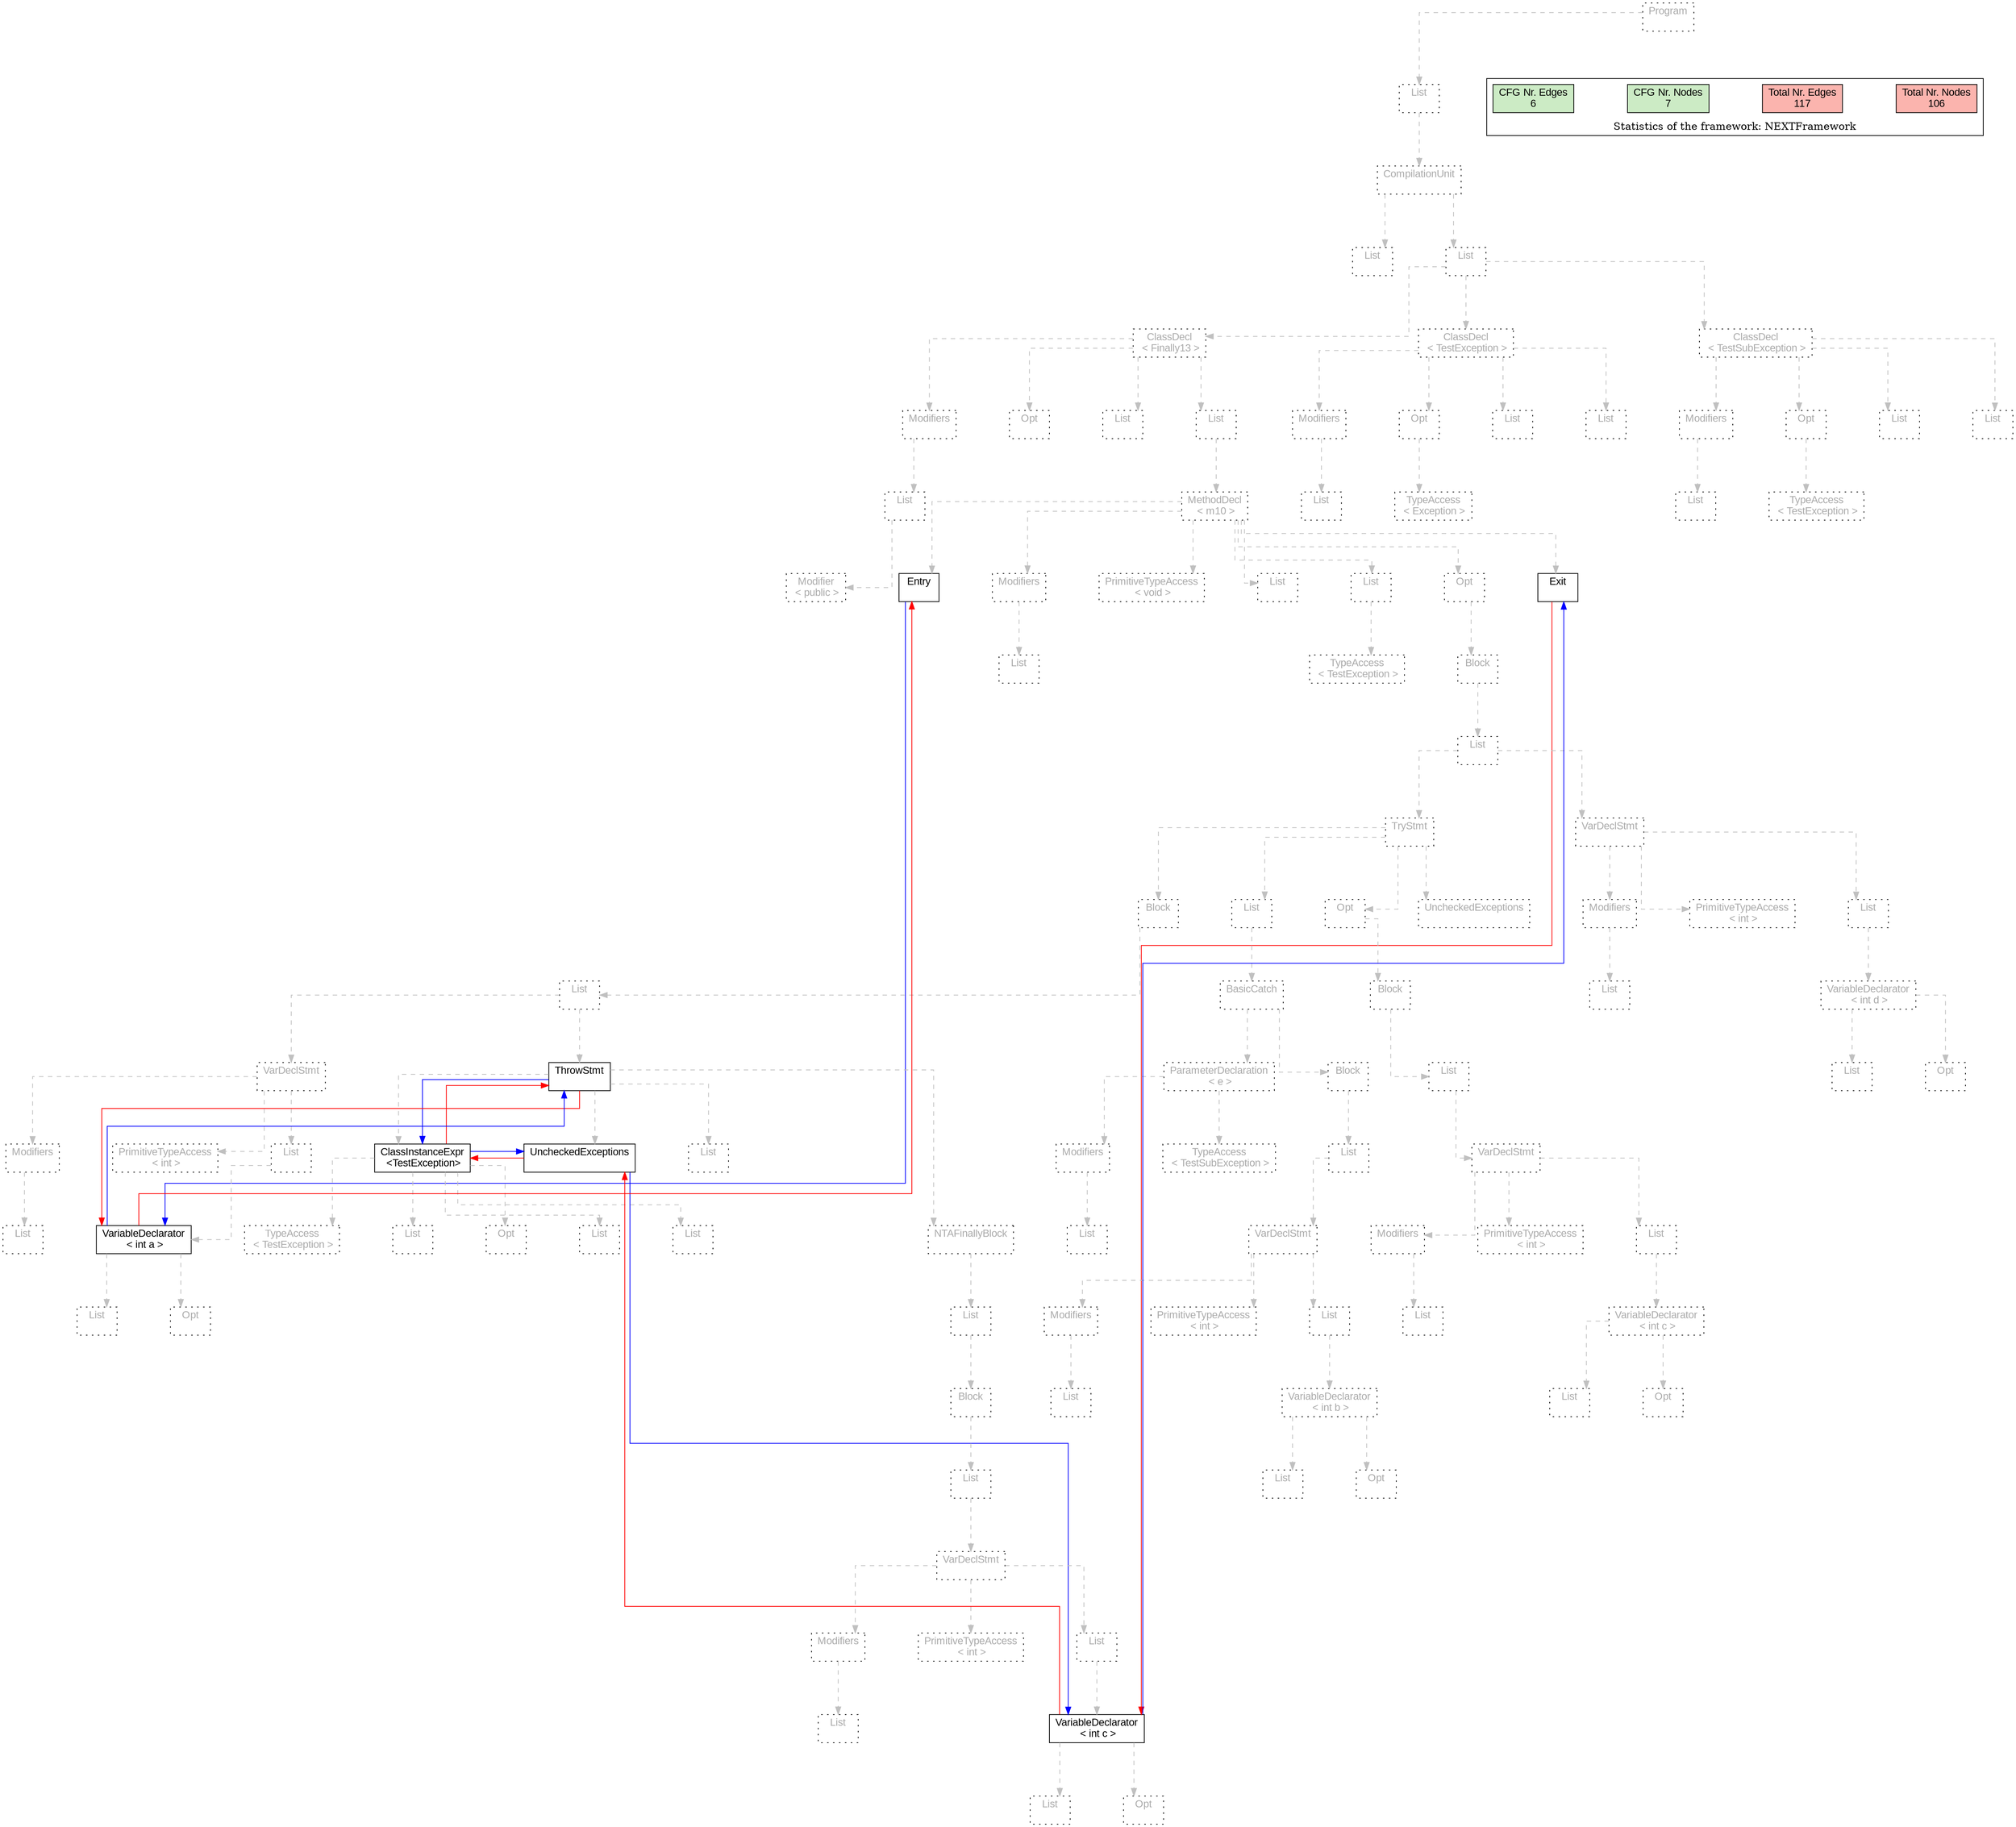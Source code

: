 digraph G {
graph [splines=ortho, nodesep="1", ranksep="1"]
node [shape=rect, fontname=Arial];
{ rank = same; "Program[0]"}
{ rank = same; "List[1]"}
{ rank = same; "CompilationUnit[2]"}
{ rank = same; "List[3]"; "List[4]"}
{ rank = same; "ClassDecl[5]"; "ClassDecl[92]"; "ClassDecl[99]"}
{ rank = same; "Modifiers[6]"; "Opt[9]"; "List[10]"; "List[11]"; "Modifiers[93]"; "Opt[95]"; "List[97]"; "List[98]"; "Modifiers[100]"; "Opt[102]"; "List[104]"; "List[105]"}
{ rank = same; "List[7]"; "MethodDecl[12]"; "List[94]"; "TypeAccess[96]"; "List[101]"; "TypeAccess[103]"}
{ rank = same; "Modifier[8]"; "Entry[13]"; "Modifiers[14]"; "PrimitiveTypeAccess[16]"; "List[17]"; "List[18]"; "Opt[20]"; "Exit[21]"}
{ rank = same; "List[15]"; "TypeAccess[19]"; "Block[21]"}
{ rank = same; "List[22]"}
{ rank = same; "TryStmt[23]"; "VarDeclStmt[84]"}
{ rank = same; "Block[24]"; "List[56]"; "Opt[72]"; "UncheckedExceptions[83]"; "Modifiers[85]"; "PrimitiveTypeAccess[87]"; "List[88]"}
{ rank = same; "List[25]"; "BasicCatch[57]"; "Block[73]"; "List[86]"; "VariableDeclarator[89]"}
{ rank = same; "VarDeclStmt[26]"; "ThrowStmt[34]"; "ParameterDeclaration[58]"; "Block[62]"; "List[74]"; "List[90]"; "Opt[91]"}
{ rank = same; "Modifiers[27]"; "PrimitiveTypeAccess[29]"; "List[30]"; "ClassInstanceExpr[36]"; "UncheckedExceptions[35]"; "List[55]"; "Modifiers[59]"; "TypeAccess[61]"; "List[63]"; "VarDeclStmt[75]"}
{ rank = same; "List[28]"; "VariableDeclarator[31]"; "TypeAccess[37]"; "List[38]"; "Opt[39]"; "List[40]"; "List[41]"; "NTAFinallyBlock[43]"; "List[60]"; "VarDeclStmt[64]"; "Modifiers[76]"; "PrimitiveTypeAccess[78]"; "List[79]"}
{ rank = same; "List[32]"; "Opt[33]"; "List[44]"; "Modifiers[65]"; "PrimitiveTypeAccess[67]"; "List[68]"; "List[77]"; "VariableDeclarator[80]"}
{ rank = same; "Block[45]"; "List[66]"; "VariableDeclarator[69]"; "List[81]"; "Opt[82]"}
{ rank = same; "List[46]"; "List[70]"; "Opt[71]"}
{ rank = same; "VarDeclStmt[47]"}
{ rank = same; "Modifiers[48]"; "PrimitiveTypeAccess[50]"; "List[51]"}
{ rank = same; "List[49]"; "VariableDeclarator[52]"}
{ rank = same; "List[53]"; "Opt[54]"}
"Program[0]" [label="Program\n ", style= dotted   fillcolor="#eeeeee" fontcolor="#aaaaaa"  ]
"List[1]" [label="List\n ", style= dotted   fillcolor="#eeeeee" fontcolor="#aaaaaa"  ]
"CompilationUnit[2]" [label="CompilationUnit\n ", style= dotted   fillcolor="#eeeeee" fontcolor="#aaaaaa"  ]
"List[3]" [label="List\n ", style= dotted   fillcolor="#eeeeee" fontcolor="#aaaaaa"  ]
"List[4]" [label="List\n ", style= dotted   fillcolor="#eeeeee" fontcolor="#aaaaaa"  ]
"ClassDecl[5]" [label="ClassDecl\n < Finally13 >", style= dotted   fillcolor="#eeeeee" fontcolor="#aaaaaa"  ]
"Modifiers[6]" [label="Modifiers\n ", style= dotted   fillcolor="#eeeeee" fontcolor="#aaaaaa"  ]
"List[7]" [label="List\n ", style= dotted   fillcolor="#eeeeee" fontcolor="#aaaaaa"  ]
"Modifier[8]" [label="Modifier\n < public >", style= dotted   fillcolor="#eeeeee" fontcolor="#aaaaaa"  ]
"Opt[9]" [label="Opt\n ", style= dotted   fillcolor="#eeeeee" fontcolor="#aaaaaa"  ]
"List[10]" [label="List\n ", style= dotted   fillcolor="#eeeeee" fontcolor="#aaaaaa"  ]
"List[11]" [label="List\n ", style= dotted   fillcolor="#eeeeee" fontcolor="#aaaaaa"  ]
"MethodDecl[12]" [label="MethodDecl\n < m10 >", style= dotted   fillcolor="#eeeeee" fontcolor="#aaaaaa"  ]
"Entry[13]" [label="Entry\n ", fillcolor=white   style=filled  ]
"Modifiers[14]" [label="Modifiers\n ", style= dotted   fillcolor="#eeeeee" fontcolor="#aaaaaa"  ]
"List[15]" [label="List\n ", style= dotted   fillcolor="#eeeeee" fontcolor="#aaaaaa"  ]
"PrimitiveTypeAccess[16]" [label="PrimitiveTypeAccess\n < void >", style= dotted   fillcolor="#eeeeee" fontcolor="#aaaaaa"  ]
"List[17]" [label="List\n ", style= dotted   fillcolor="#eeeeee" fontcolor="#aaaaaa"  ]
"List[18]" [label="List\n ", style= dotted   fillcolor="#eeeeee" fontcolor="#aaaaaa"  ]
"TypeAccess[19]" [label="TypeAccess\n < TestException >", style= dotted   fillcolor="#eeeeee" fontcolor="#aaaaaa"  ]
"Opt[20]" [label="Opt\n ", style= dotted   fillcolor="#eeeeee" fontcolor="#aaaaaa"  ]
"Block[21]" [label="Block\n ", style= dotted   fillcolor="#eeeeee" fontcolor="#aaaaaa"  ]
"List[22]" [label="List\n ", style= dotted   fillcolor="#eeeeee" fontcolor="#aaaaaa"  ]
"TryStmt[23]" [label="TryStmt\n ", style= dotted   fillcolor="#eeeeee" fontcolor="#aaaaaa"  ]
"Block[24]" [label="Block\n ", style= dotted   fillcolor="#eeeeee" fontcolor="#aaaaaa"  ]
"List[25]" [label="List\n ", style= dotted   fillcolor="#eeeeee" fontcolor="#aaaaaa"  ]
"VarDeclStmt[26]" [label="VarDeclStmt\n ", style= dotted   fillcolor="#eeeeee" fontcolor="#aaaaaa"  ]
"Modifiers[27]" [label="Modifiers\n ", style= dotted   fillcolor="#eeeeee" fontcolor="#aaaaaa"  ]
"List[28]" [label="List\n ", style= dotted   fillcolor="#eeeeee" fontcolor="#aaaaaa"  ]
"PrimitiveTypeAccess[29]" [label="PrimitiveTypeAccess\n < int >", style= dotted   fillcolor="#eeeeee" fontcolor="#aaaaaa"  ]
"List[30]" [label="List\n ", style= dotted   fillcolor="#eeeeee" fontcolor="#aaaaaa"  ]
"VariableDeclarator[31]" [label="VariableDeclarator\n < int a >", fillcolor=white   style=filled  ]
"List[32]" [label="List\n ", style= dotted   fillcolor="#eeeeee" fontcolor="#aaaaaa"  ]
"Opt[33]" [label="Opt\n ", style= dotted   fillcolor="#eeeeee" fontcolor="#aaaaaa"  ]
"ThrowStmt[34]" [label="ThrowStmt\n ", fillcolor=white   style=filled  ]
"ClassInstanceExpr[36]" [label="ClassInstanceExpr\n <TestException>", fillcolor=white   style=filled  ]
"TypeAccess[37]" [label="TypeAccess\n < TestException >", style= dotted   fillcolor="#eeeeee" fontcolor="#aaaaaa"  ]
"List[38]" [label="List\n ", style= dotted   fillcolor="#eeeeee" fontcolor="#aaaaaa"  ]
"Opt[39]" [label="Opt\n ", style= dotted   fillcolor="#eeeeee" fontcolor="#aaaaaa"  ]
"List[40]" [label="List\n ", style= dotted   fillcolor="#eeeeee" fontcolor="#aaaaaa"  ]
"List[41]" [label="List\n ", style= dotted   fillcolor="#eeeeee" fontcolor="#aaaaaa"  ]
"NTAFinallyBlock[43]" [label="NTAFinallyBlock\n ", style= dotted   fillcolor="#eeeeee" fontcolor="#aaaaaa"  ]
"List[44]" [label="List\n ", style= dotted   fillcolor="#eeeeee" fontcolor="#aaaaaa"  ]
"Block[45]" [label="Block\n ", style= dotted   fillcolor="#eeeeee" fontcolor="#aaaaaa"  ]
"List[46]" [label="List\n ", style= dotted   fillcolor="#eeeeee" fontcolor="#aaaaaa"  ]
"VarDeclStmt[47]" [label="VarDeclStmt\n ", style= dotted   fillcolor="#eeeeee" fontcolor="#aaaaaa"  ]
"Modifiers[48]" [label="Modifiers\n ", style= dotted   fillcolor="#eeeeee" fontcolor="#aaaaaa"  ]
"List[49]" [label="List\n ", style= dotted   fillcolor="#eeeeee" fontcolor="#aaaaaa"  ]
"PrimitiveTypeAccess[50]" [label="PrimitiveTypeAccess\n < int >", style= dotted   fillcolor="#eeeeee" fontcolor="#aaaaaa"  ]
"List[51]" [label="List\n ", style= dotted   fillcolor="#eeeeee" fontcolor="#aaaaaa"  ]
"VariableDeclarator[52]" [label="VariableDeclarator\n < int c >", fillcolor=white   style=filled  ]
"List[53]" [label="List\n ", style= dotted   fillcolor="#eeeeee" fontcolor="#aaaaaa"  ]
"Opt[54]" [label="Opt\n ", style= dotted   fillcolor="#eeeeee" fontcolor="#aaaaaa"  ]
"UncheckedExceptions[35]" [label="UncheckedExceptions\n ", fillcolor=white   style=filled  ]
"List[55]" [label="List\n ", style= dotted   fillcolor="#eeeeee" fontcolor="#aaaaaa"  ]
"List[56]" [label="List\n ", style= dotted   fillcolor="#eeeeee" fontcolor="#aaaaaa"  ]
"BasicCatch[57]" [label="BasicCatch\n ", style= dotted   fillcolor="#eeeeee" fontcolor="#aaaaaa"  ]
"ParameterDeclaration[58]" [label="ParameterDeclaration\n < e >", style= dotted   fillcolor="#eeeeee" fontcolor="#aaaaaa"  ]
"Modifiers[59]" [label="Modifiers\n ", style= dotted   fillcolor="#eeeeee" fontcolor="#aaaaaa"  ]
"List[60]" [label="List\n ", style= dotted   fillcolor="#eeeeee" fontcolor="#aaaaaa"  ]
"TypeAccess[61]" [label="TypeAccess\n < TestSubException >", style= dotted   fillcolor="#eeeeee" fontcolor="#aaaaaa"  ]
"Block[62]" [label="Block\n ", style= dotted   fillcolor="#eeeeee" fontcolor="#aaaaaa"  ]
"List[63]" [label="List\n ", style= dotted   fillcolor="#eeeeee" fontcolor="#aaaaaa"  ]
"VarDeclStmt[64]" [label="VarDeclStmt\n ", style= dotted   fillcolor="#eeeeee" fontcolor="#aaaaaa"  ]
"Modifiers[65]" [label="Modifiers\n ", style= dotted   fillcolor="#eeeeee" fontcolor="#aaaaaa"  ]
"List[66]" [label="List\n ", style= dotted   fillcolor="#eeeeee" fontcolor="#aaaaaa"  ]
"PrimitiveTypeAccess[67]" [label="PrimitiveTypeAccess\n < int >", style= dotted   fillcolor="#eeeeee" fontcolor="#aaaaaa"  ]
"List[68]" [label="List\n ", style= dotted   fillcolor="#eeeeee" fontcolor="#aaaaaa"  ]
"VariableDeclarator[69]" [label="VariableDeclarator\n < int b >", style= dotted   fillcolor="#eeeeee" fontcolor="#aaaaaa"  ]
"List[70]" [label="List\n ", style= dotted   fillcolor="#eeeeee" fontcolor="#aaaaaa"  ]
"Opt[71]" [label="Opt\n ", style= dotted   fillcolor="#eeeeee" fontcolor="#aaaaaa"  ]
"Opt[72]" [label="Opt\n ", style= dotted   fillcolor="#eeeeee" fontcolor="#aaaaaa"  ]
"Block[73]" [label="Block\n ", style= dotted   fillcolor="#eeeeee" fontcolor="#aaaaaa"  ]
"List[74]" [label="List\n ", style= dotted   fillcolor="#eeeeee" fontcolor="#aaaaaa"  ]
"VarDeclStmt[75]" [label="VarDeclStmt\n ", style= dotted   fillcolor="#eeeeee" fontcolor="#aaaaaa"  ]
"Modifiers[76]" [label="Modifiers\n ", style= dotted   fillcolor="#eeeeee" fontcolor="#aaaaaa"  ]
"List[77]" [label="List\n ", style= dotted   fillcolor="#eeeeee" fontcolor="#aaaaaa"  ]
"PrimitiveTypeAccess[78]" [label="PrimitiveTypeAccess\n < int >", style= dotted   fillcolor="#eeeeee" fontcolor="#aaaaaa"  ]
"List[79]" [label="List\n ", style= dotted   fillcolor="#eeeeee" fontcolor="#aaaaaa"  ]
"VariableDeclarator[80]" [label="VariableDeclarator\n < int c >", style= dotted   fillcolor="#eeeeee" fontcolor="#aaaaaa"  ]
"List[81]" [label="List\n ", style= dotted   fillcolor="#eeeeee" fontcolor="#aaaaaa"  ]
"Opt[82]" [label="Opt\n ", style= dotted   fillcolor="#eeeeee" fontcolor="#aaaaaa"  ]
"UncheckedExceptions[83]" [label="UncheckedExceptions\n ", style= dotted   fillcolor="#eeeeee" fontcolor="#aaaaaa"  ]
"VarDeclStmt[84]" [label="VarDeclStmt\n ", style= dotted   fillcolor="#eeeeee" fontcolor="#aaaaaa"  ]
"Modifiers[85]" [label="Modifiers\n ", style= dotted   fillcolor="#eeeeee" fontcolor="#aaaaaa"  ]
"List[86]" [label="List\n ", style= dotted   fillcolor="#eeeeee" fontcolor="#aaaaaa"  ]
"PrimitiveTypeAccess[87]" [label="PrimitiveTypeAccess\n < int >", style= dotted   fillcolor="#eeeeee" fontcolor="#aaaaaa"  ]
"List[88]" [label="List\n ", style= dotted   fillcolor="#eeeeee" fontcolor="#aaaaaa"  ]
"VariableDeclarator[89]" [label="VariableDeclarator\n < int d >", style= dotted   fillcolor="#eeeeee" fontcolor="#aaaaaa"  ]
"List[90]" [label="List\n ", style= dotted   fillcolor="#eeeeee" fontcolor="#aaaaaa"  ]
"Opt[91]" [label="Opt\n ", style= dotted   fillcolor="#eeeeee" fontcolor="#aaaaaa"  ]
"Exit[21]" [label="Exit\n ", fillcolor=white   style=filled  ]
"ClassDecl[92]" [label="ClassDecl\n < TestException >", style= dotted   fillcolor="#eeeeee" fontcolor="#aaaaaa"  ]
"Modifiers[93]" [label="Modifiers\n ", style= dotted   fillcolor="#eeeeee" fontcolor="#aaaaaa"  ]
"List[94]" [label="List\n ", style= dotted   fillcolor="#eeeeee" fontcolor="#aaaaaa"  ]
"Opt[95]" [label="Opt\n ", style= dotted   fillcolor="#eeeeee" fontcolor="#aaaaaa"  ]
"TypeAccess[96]" [label="TypeAccess\n < Exception >", style= dotted   fillcolor="#eeeeee" fontcolor="#aaaaaa"  ]
"List[97]" [label="List\n ", style= dotted   fillcolor="#eeeeee" fontcolor="#aaaaaa"  ]
"List[98]" [label="List\n ", style= dotted   fillcolor="#eeeeee" fontcolor="#aaaaaa"  ]
"ClassDecl[99]" [label="ClassDecl\n < TestSubException >", style= dotted   fillcolor="#eeeeee" fontcolor="#aaaaaa"  ]
"Modifiers[100]" [label="Modifiers\n ", style= dotted   fillcolor="#eeeeee" fontcolor="#aaaaaa"  ]
"List[101]" [label="List\n ", style= dotted   fillcolor="#eeeeee" fontcolor="#aaaaaa"  ]
"Opt[102]" [label="Opt\n ", style= dotted   fillcolor="#eeeeee" fontcolor="#aaaaaa"  ]
"TypeAccess[103]" [label="TypeAccess\n < TestException >", style= dotted   fillcolor="#eeeeee" fontcolor="#aaaaaa"  ]
"List[104]" [label="List\n ", style= dotted   fillcolor="#eeeeee" fontcolor="#aaaaaa"  ]
"List[105]" [label="List\n ", style= dotted   fillcolor="#eeeeee" fontcolor="#aaaaaa"  ]
"CompilationUnit[2]" -> "List[3]" [style=dashed, color=gray]
"List[7]" -> "Modifier[8]" [style=dashed, color=gray]
"Modifiers[6]" -> "List[7]" [style=dashed, color=gray]
"ClassDecl[5]" -> "Modifiers[6]" [style=dashed, color=gray]
"ClassDecl[5]" -> "Opt[9]" [style=dashed, color=gray]
"ClassDecl[5]" -> "List[10]" [style=dashed, color=gray]
"MethodDecl[12]" -> "Entry[13]" [style=dashed, color=gray]
"Modifiers[14]" -> "List[15]" [style=dashed, color=gray]
"MethodDecl[12]" -> "Modifiers[14]" [style=dashed, color=gray]
"MethodDecl[12]" -> "PrimitiveTypeAccess[16]" [style=dashed, color=gray]
"MethodDecl[12]" -> "List[17]" [style=dashed, color=gray]
"List[18]" -> "TypeAccess[19]" [style=dashed, color=gray]
"MethodDecl[12]" -> "List[18]" [style=dashed, color=gray]
"Modifiers[27]" -> "List[28]" [style=dashed, color=gray]
"VarDeclStmt[26]" -> "Modifiers[27]" [style=dashed, color=gray]
"VarDeclStmt[26]" -> "PrimitiveTypeAccess[29]" [style=dashed, color=gray]
"VariableDeclarator[31]" -> "List[32]" [style=dashed, color=gray]
"VariableDeclarator[31]" -> "Opt[33]" [style=dashed, color=gray]
"List[30]" -> "VariableDeclarator[31]" [style=dashed, color=gray]
"VarDeclStmt[26]" -> "List[30]" [style=dashed, color=gray]
"List[25]" -> "VarDeclStmt[26]" [style=dashed, color=gray]
"ClassInstanceExpr[36]" -> "TypeAccess[37]" [style=dashed, color=gray]
"ClassInstanceExpr[36]" -> "List[38]" [style=dashed, color=gray]
"ClassInstanceExpr[36]" -> "Opt[39]" [style=dashed, color=gray]
"ClassInstanceExpr[36]" -> "List[40]" [style=dashed, color=gray]
"ClassInstanceExpr[36]" -> "List[41]" [style=dashed, color=gray]
"ThrowStmt[34]" -> "ClassInstanceExpr[36]" [style=dashed, color=gray]
"Modifiers[48]" -> "List[49]" [style=dashed, color=gray]
"VarDeclStmt[47]" -> "Modifiers[48]" [style=dashed, color=gray]
"VarDeclStmt[47]" -> "PrimitiveTypeAccess[50]" [style=dashed, color=gray]
"VariableDeclarator[52]" -> "List[53]" [style=dashed, color=gray]
"VariableDeclarator[52]" -> "Opt[54]" [style=dashed, color=gray]
"List[51]" -> "VariableDeclarator[52]" [style=dashed, color=gray]
"VarDeclStmt[47]" -> "List[51]" [style=dashed, color=gray]
"List[46]" -> "VarDeclStmt[47]" [style=dashed, color=gray]
"Block[45]" -> "List[46]" [style=dashed, color=gray]
"List[44]" -> "Block[45]" [style=dashed, color=gray]
"NTAFinallyBlock[43]" -> "List[44]" [style=dashed, color=gray]
"ThrowStmt[34]" -> "NTAFinallyBlock[43]" [style=dashed, color=gray]
"ThrowStmt[34]" -> "UncheckedExceptions[35]" [style=dashed, color=gray]
"ThrowStmt[34]" -> "List[55]" [style=dashed, color=gray]
"List[25]" -> "ThrowStmt[34]" [style=dashed, color=gray]
"Block[24]" -> "List[25]" [style=dashed, color=gray]
"TryStmt[23]" -> "Block[24]" [style=dashed, color=gray]
"Modifiers[59]" -> "List[60]" [style=dashed, color=gray]
"ParameterDeclaration[58]" -> "Modifiers[59]" [style=dashed, color=gray]
"ParameterDeclaration[58]" -> "TypeAccess[61]" [style=dashed, color=gray]
"BasicCatch[57]" -> "ParameterDeclaration[58]" [style=dashed, color=gray]
"Modifiers[65]" -> "List[66]" [style=dashed, color=gray]
"VarDeclStmt[64]" -> "Modifiers[65]" [style=dashed, color=gray]
"VarDeclStmt[64]" -> "PrimitiveTypeAccess[67]" [style=dashed, color=gray]
"VariableDeclarator[69]" -> "List[70]" [style=dashed, color=gray]
"VariableDeclarator[69]" -> "Opt[71]" [style=dashed, color=gray]
"List[68]" -> "VariableDeclarator[69]" [style=dashed, color=gray]
"VarDeclStmt[64]" -> "List[68]" [style=dashed, color=gray]
"List[63]" -> "VarDeclStmt[64]" [style=dashed, color=gray]
"Block[62]" -> "List[63]" [style=dashed, color=gray]
"BasicCatch[57]" -> "Block[62]" [style=dashed, color=gray]
"List[56]" -> "BasicCatch[57]" [style=dashed, color=gray]
"TryStmt[23]" -> "List[56]" [style=dashed, color=gray]
"Modifiers[76]" -> "List[77]" [style=dashed, color=gray]
"VarDeclStmt[75]" -> "Modifiers[76]" [style=dashed, color=gray]
"VarDeclStmt[75]" -> "PrimitiveTypeAccess[78]" [style=dashed, color=gray]
"VariableDeclarator[80]" -> "List[81]" [style=dashed, color=gray]
"VariableDeclarator[80]" -> "Opt[82]" [style=dashed, color=gray]
"List[79]" -> "VariableDeclarator[80]" [style=dashed, color=gray]
"VarDeclStmt[75]" -> "List[79]" [style=dashed, color=gray]
"List[74]" -> "VarDeclStmt[75]" [style=dashed, color=gray]
"Block[73]" -> "List[74]" [style=dashed, color=gray]
"Opt[72]" -> "Block[73]" [style=dashed, color=gray]
"TryStmt[23]" -> "Opt[72]" [style=dashed, color=gray]
"TryStmt[23]" -> "UncheckedExceptions[83]" [style=dashed, color=gray]
"List[22]" -> "TryStmt[23]" [style=dashed, color=gray]
"Modifiers[85]" -> "List[86]" [style=dashed, color=gray]
"VarDeclStmt[84]" -> "Modifiers[85]" [style=dashed, color=gray]
"VarDeclStmt[84]" -> "PrimitiveTypeAccess[87]" [style=dashed, color=gray]
"VariableDeclarator[89]" -> "List[90]" [style=dashed, color=gray]
"VariableDeclarator[89]" -> "Opt[91]" [style=dashed, color=gray]
"List[88]" -> "VariableDeclarator[89]" [style=dashed, color=gray]
"VarDeclStmt[84]" -> "List[88]" [style=dashed, color=gray]
"List[22]" -> "VarDeclStmt[84]" [style=dashed, color=gray]
"Block[21]" -> "List[22]" [style=dashed, color=gray]
"Opt[20]" -> "Block[21]" [style=dashed, color=gray]
"MethodDecl[12]" -> "Opt[20]" [style=dashed, color=gray]
"MethodDecl[12]" -> "Exit[21]" [style=dashed, color=gray]
"List[11]" -> "MethodDecl[12]" [style=dashed, color=gray]
"ClassDecl[5]" -> "List[11]" [style=dashed, color=gray]
"List[4]" -> "ClassDecl[5]" [style=dashed, color=gray]
"Modifiers[93]" -> "List[94]" [style=dashed, color=gray]
"ClassDecl[92]" -> "Modifiers[93]" [style=dashed, color=gray]
"Opt[95]" -> "TypeAccess[96]" [style=dashed, color=gray]
"ClassDecl[92]" -> "Opt[95]" [style=dashed, color=gray]
"ClassDecl[92]" -> "List[97]" [style=dashed, color=gray]
"ClassDecl[92]" -> "List[98]" [style=dashed, color=gray]
"List[4]" -> "ClassDecl[92]" [style=dashed, color=gray]
"Modifiers[100]" -> "List[101]" [style=dashed, color=gray]
"ClassDecl[99]" -> "Modifiers[100]" [style=dashed, color=gray]
"Opt[102]" -> "TypeAccess[103]" [style=dashed, color=gray]
"ClassDecl[99]" -> "Opt[102]" [style=dashed, color=gray]
"ClassDecl[99]" -> "List[104]" [style=dashed, color=gray]
"ClassDecl[99]" -> "List[105]" [style=dashed, color=gray]
"List[4]" -> "ClassDecl[99]" [style=dashed, color=gray]
"CompilationUnit[2]" -> "List[4]" [style=dashed, color=gray]
"List[1]" -> "CompilationUnit[2]" [style=dashed, color=gray]
"Program[0]" -> "List[1]" [style=dashed, color=gray]
"Exit[21]" -> "VariableDeclarator[52]" [color=red, constraint=false]
"VariableDeclarator[52]" -> "Exit[21]" [color=blue, constraint=false, xlabel=" "] 
"VariableDeclarator[52]" -> "UncheckedExceptions[35]" [color=red, constraint=false]
"UncheckedExceptions[35]" -> "VariableDeclarator[52]" [color=blue, constraint=false, xlabel=" "] 
"UncheckedExceptions[35]" -> "ClassInstanceExpr[36]" [color=red, constraint=false]
"ClassInstanceExpr[36]" -> "UncheckedExceptions[35]" [color=blue, constraint=false, xlabel=" "] 
"ClassInstanceExpr[36]" -> "ThrowStmt[34]" [color=red, constraint=false]
"ThrowStmt[34]" -> "ClassInstanceExpr[36]" [color=blue, constraint=false, xlabel=" "] 
"ThrowStmt[34]" -> "VariableDeclarator[31]" [color=red, constraint=false]
"VariableDeclarator[31]" -> "ThrowStmt[34]" [color=blue, constraint=false, xlabel=" "] 
"VariableDeclarator[31]" -> "Entry[13]" [color=red, constraint=false]
"Entry[13]" -> "VariableDeclarator[31]" [color=blue, constraint=false, xlabel=" "] 
"List[3]" -> "List[4]" [style=invis]
"ClassDecl[5]" -> "ClassDecl[92]" -> "ClassDecl[99]" [style=invis]
"Modifiers[6]" -> "Opt[9]" -> "List[10]" -> "List[11]" [style=invis]
"Entry[13]" -> "Modifiers[14]" -> "PrimitiveTypeAccess[16]" -> "List[17]" -> "List[18]" -> "Opt[20]" -> "Exit[21]" [style=invis]
"TryStmt[23]" -> "VarDeclStmt[84]" [style=invis]
"Block[24]" -> "List[56]" -> "Opt[72]" [style=invis]
"VarDeclStmt[26]" -> "ThrowStmt[34]" [style=invis]
"Modifiers[27]" -> "PrimitiveTypeAccess[29]" -> "List[30]" [style=invis]
"List[32]" -> "Opt[33]" [style=invis]
"TypeAccess[37]" -> "List[38]" -> "Opt[39]" [style=invis]
"Modifiers[48]" -> "PrimitiveTypeAccess[50]" -> "List[51]" [style=invis]
"List[53]" -> "Opt[54]" [style=invis]
"ParameterDeclaration[58]" -> "Block[62]" [style=invis]
"Modifiers[59]" -> "TypeAccess[61]" [style=invis]
"Modifiers[65]" -> "PrimitiveTypeAccess[67]" -> "List[68]" [style=invis]
"List[70]" -> "Opt[71]" [style=invis]
"Modifiers[76]" -> "PrimitiveTypeAccess[78]" -> "List[79]" [style=invis]
"List[81]" -> "Opt[82]" [style=invis]
"Modifiers[85]" -> "PrimitiveTypeAccess[87]" -> "List[88]" [style=invis]
"List[90]" -> "Opt[91]" [style=invis]
"Modifiers[93]" -> "Opt[95]" -> "List[97]" -> "List[98]" [style=invis]
"Modifiers[100]" -> "Opt[102]" -> "List[104]" -> "List[105]" [style=invis]

subgraph cluster_legend {
{node [style=filled, fillcolor=1, colorscheme="pastel13"]
Nodes [label="Total Nr. Nodes
106", fillcolor=1]
Edges [label="Total Nr. Edges
117", fillcolor=1]
NodesCFG [label="CFG Nr. Nodes
7", fillcolor=3]
EdgesCFG [label="CFG Nr. Edges
6", fillcolor=3]
Nodes-> "Program[0]" -> NodesCFG  [style="invis"]
Edges -> "Program[0]" ->EdgesCFG [style="invis"]}
label = "Statistics of the framework: NEXTFramework"
style="solid"
ranksep=0.05
nodesep=0.01
labelloc = b
len=2
}}